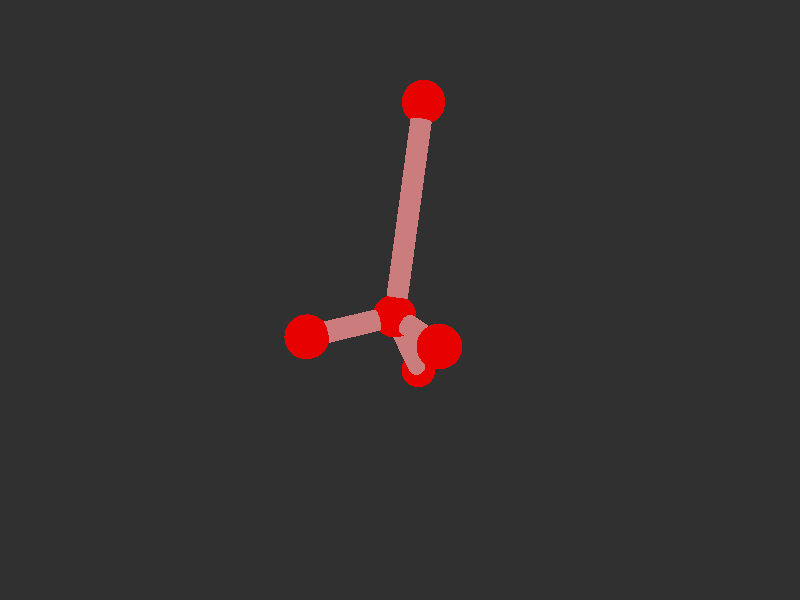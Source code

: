 #version 3.7; 
    global_settings { assumed_gamma 1.0 }
    

    camera {
    location  <20, 20, 20>
    right     x*image_width/image_height
    look_at   <0, 0, 0>
    angle 58
    }

    background { color rgb<1,1,1>*0.03 }


    light_source { <-20, 30, -25> color red 0.6 green 0.6 blue 0.6 }
    light_source { < 20, 30, -25> color red 0.6 green 0.6 blue 0.6 }
    
    #declare m = 1;
    union {

    union {
    sphere { m*<1.0876686454197342,-5.953616654289061e-19,0.7325724952773698>, 1 }        
    sphere {  m*<1.2813942464474024,1.274564958936117e-18,3.7263187756510527>, 1 }
    sphere {  m*<4.958819539413456,5.8216599254553275e-18,-0.924820632341883>, 1 }
    sphere {  m*<-3.8318004579537503,8.164965809277259,-2.2894018469687154>, 1}
    sphere { m*<-3.8318004579537503,-8.164965809277259,-2.289401846968718>, 1 }    

        pigment { color rgb<0.8,0,0>  }
    finish { ambient 0.1 diffuse 0.7 phong 1 }
    }    
    union {
    cylinder { m*<1.2813942464474024,1.274564958936117e-18,3.7263187756510527>, <1.0876686454197342,-5.953616654289061e-19,0.7325724952773698>, 0.5 }
    cylinder { m*<4.958819539413456,5.8216599254553275e-18,-0.924820632341883>, <1.0876686454197342,-5.953616654289061e-19,0.7325724952773698>, 0.5}
    cylinder { m*<-3.8318004579537503,8.164965809277259,-2.2894018469687154>, <1.0876686454197342,-5.953616654289061e-19,0.7325724952773698>, 0.5 }
    cylinder {  m*<-3.8318004579537503,-8.164965809277259,-2.289401846968718>, <1.0876686454197342,-5.953616654289061e-19,0.7325724952773698>, 0.5}

    pigment { color rgb<0.6,.2,.2>  }
    finish { ambient 0.1 diffuse 0.7 phong 1 }    
    }
    
    // rotate <0, 0, 0>
    }
    #version 3.7; 
    global_settings { assumed_gamma 1.0 }
    

    camera {
    location  <20, 20, 20>
    right     x*image_width/image_height
    look_at   <0, 0, 0>
    angle 58
    }

    background { color rgb<1,1,1>*0.03 }


    light_source { <-20, 30, -25> color red 0.6 green 0.6 blue 0.6 }
    light_source { < 20, 30, -25> color red 0.6 green 0.6 blue 0.6 }
    
    #declare m = 1;
    union {

    union {
    sphere { m*<1.0876686454197342,-5.953616654289061e-19,0.7325724952773698>, 1 }        
    sphere {  m*<1.2813942464474024,1.274564958936117e-18,3.7263187756510527>, 1 }
    sphere {  m*<4.958819539413456,5.8216599254553275e-18,-0.924820632341883>, 1 }
    sphere {  m*<-3.8318004579537503,8.164965809277259,-2.2894018469687154>, 1}
    sphere { m*<-3.8318004579537503,-8.164965809277259,-2.289401846968718>, 1 }    

        pigment { color rgb<0.8,0,0>  }
    finish { ambient 0.1 diffuse 0.7 phong 1 }
    }    
    union {
    cylinder { m*<1.2813942464474024,1.274564958936117e-18,3.7263187756510527>, <1.0876686454197342,-5.953616654289061e-19,0.7325724952773698>, 0.5 }
    cylinder { m*<4.958819539413456,5.8216599254553275e-18,-0.924820632341883>, <1.0876686454197342,-5.953616654289061e-19,0.7325724952773698>, 0.5}
    cylinder { m*<-3.8318004579537503,8.164965809277259,-2.2894018469687154>, <1.0876686454197342,-5.953616654289061e-19,0.7325724952773698>, 0.5 }
    cylinder {  m*<-3.8318004579537503,-8.164965809277259,-2.289401846968718>, <1.0876686454197342,-5.953616654289061e-19,0.7325724952773698>, 0.5}

    pigment { color rgb<0.6,.2,.2>  }
    finish { ambient 0.1 diffuse 0.7 phong 1 }    
    }
    
    // rotate <0, 0, 0>
    }
    